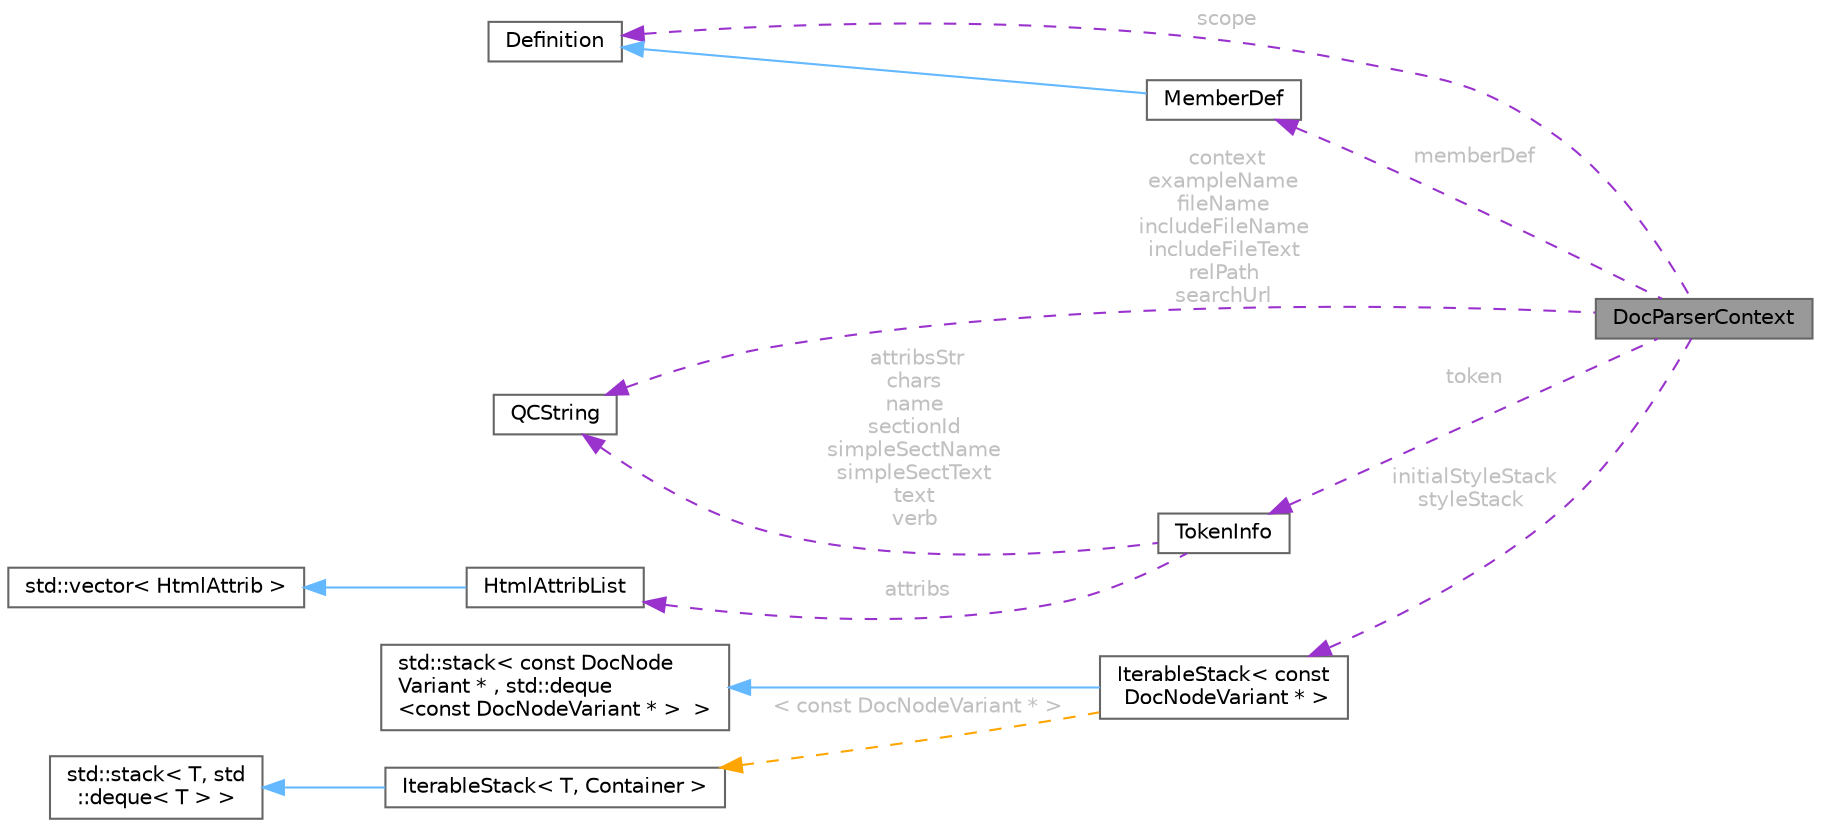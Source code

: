 digraph "DocParserContext"
{
 // INTERACTIVE_SVG=YES
 // LATEX_PDF_SIZE
  bgcolor="transparent";
  edge [fontname=Helvetica,fontsize=10,labelfontname=Helvetica,labelfontsize=10];
  node [fontname=Helvetica,fontsize=10,shape=box,height=0.2,width=0.4];
  rankdir="LR";
  Node1 [label="DocParserContext",height=0.2,width=0.4,color="gray40", fillcolor="grey60", style="filled", fontcolor="black",tooltip="Parser's context to store all global variables."];
  Node2 -> Node1 [dir="back",color="darkorchid3",style="dashed",tooltip=" ",label=" scope",fontcolor="grey" ];
  Node2 [label="Definition",height=0.2,width=0.4,color="gray40", fillcolor="white", style="filled",URL="$d5/dcc/class_definition.html",tooltip="The common base class of all entity definitions found in the sources."];
  Node3 -> Node1 [dir="back",color="darkorchid3",style="dashed",tooltip=" ",label=" context\nexampleName\nfileName\nincludeFileName\nincludeFileText\nrelPath\nsearchUrl",fontcolor="grey" ];
  Node3 [label="QCString",height=0.2,width=0.4,color="gray40", fillcolor="white", style="filled",URL="$d9/d45/class_q_c_string.html",tooltip="This is an alternative implementation of QCString."];
  Node4 -> Node1 [dir="back",color="darkorchid3",style="dashed",tooltip=" ",label=" initialStyleStack\nstyleStack",fontcolor="grey" ];
  Node4 [label="IterableStack\< const\l DocNodeVariant * \>",height=0.2,width=0.4,color="gray40", fillcolor="white", style="filled",URL="$d9/d82/class_iterable_stack.html",tooltip=" "];
  Node5 -> Node4 [dir="back",color="steelblue1",style="solid",tooltip=" "];
  Node5 [label="std::stack\< const DocNode\lVariant * , std::deque\l\<const DocNodeVariant * \>  \>",height=0.2,width=0.4,color="gray40", fillcolor="white", style="filled",tooltip=" "];
  Node6 -> Node4 [dir="back",color="orange",style="dashed",tooltip=" ",label=" \< const DocNodeVariant * \>",fontcolor="grey" ];
  Node6 [label="IterableStack\< T, Container \>",height=0.2,width=0.4,color="gray40", fillcolor="white", style="filled",URL="$d9/d82/class_iterable_stack.html",tooltip=" "];
  Node7 -> Node6 [dir="back",color="steelblue1",style="solid",tooltip=" "];
  Node7 [label="std::stack\< T, std\l::deque\< T \> \>",height=0.2,width=0.4,color="gray40", fillcolor="white", style="filled",tooltip=" "];
  Node8 -> Node1 [dir="back",color="darkorchid3",style="dashed",tooltip=" ",label=" memberDef",fontcolor="grey" ];
  Node8 [label="MemberDef",height=0.2,width=0.4,color="gray40", fillcolor="white", style="filled",URL="$da/d09/class_member_def.html",tooltip="A model of a class/file/namespace member symbol."];
  Node2 -> Node8 [dir="back",color="steelblue1",style="solid",tooltip=" "];
  Node9 -> Node1 [dir="back",color="darkorchid3",style="dashed",tooltip=" ",label=" token",fontcolor="grey" ];
  Node9 [label="TokenInfo",height=0.2,width=0.4,color="gray40", fillcolor="white", style="filled",URL="$d6/df4/struct_token_info.html",tooltip="Data associated with a token used by the comment block parser."];
  Node3 -> Node9 [dir="back",color="darkorchid3",style="dashed",tooltip=" ",label=" attribsStr\nchars\nname\nsectionId\nsimpleSectName\nsimpleSectText\ntext\nverb",fontcolor="grey" ];
  Node10 -> Node9 [dir="back",color="darkorchid3",style="dashed",tooltip=" ",label=" attribs",fontcolor="grey" ];
  Node10 [label="HtmlAttribList",height=0.2,width=0.4,color="gray40", fillcolor="white", style="filled",URL="$db/d4d/class_html_attrib_list.html",tooltip="Class representing a list of HTML attributes."];
  Node11 -> Node10 [dir="back",color="steelblue1",style="solid",tooltip=" "];
  Node11 [label="std::vector\< HtmlAttrib \>",height=0.2,width=0.4,color="gray40", fillcolor="white", style="filled",tooltip=" "];
}
